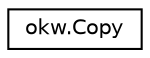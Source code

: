 digraph "Grafische Darstellung der Klassenhierarchie"
{
 // INTERACTIVE_SVG=YES
  edge [fontname="Helvetica",fontsize="10",labelfontname="Helvetica",labelfontsize="10"];
  node [fontname="Helvetica",fontsize="10",shape=record];
  rankdir="LR";
  Node0 [label="okw.Copy",height=0.2,width=0.4,color="black", fillcolor="white", style="filled",URL="$classokw_1_1_copy.html",tooltip="Sample code that copies files in a similar manner to the cp(1) program. "];
}
